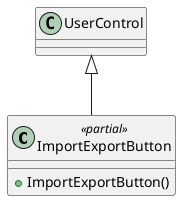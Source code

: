 @startuml
class ImportExportButton <<partial>> {
    + ImportExportButton()
}
UserControl <|-- ImportExportButton
@enduml
